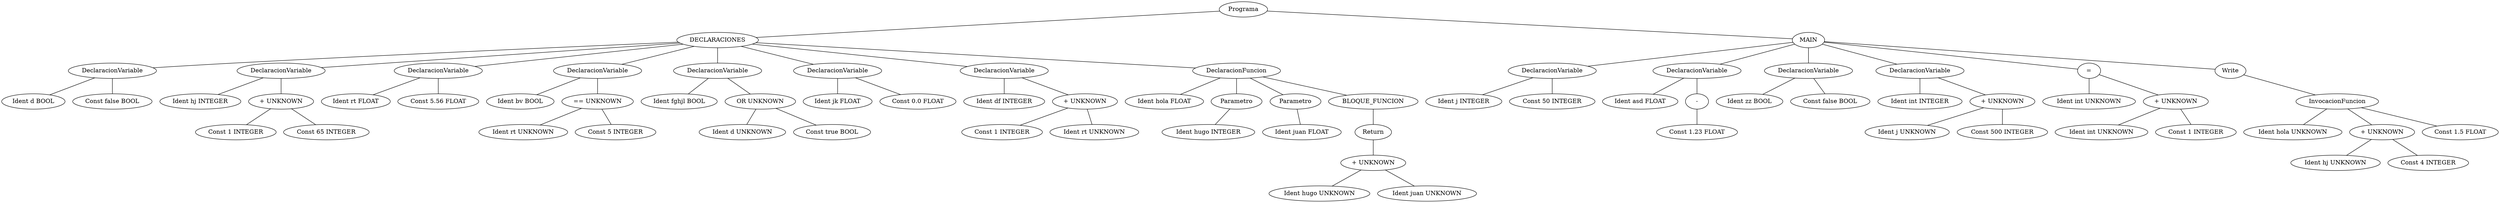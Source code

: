 graph G {1 [label="Programa"]
2 [label="DECLARACIONES"]
1 -- 2
3 [label="DeclaracionVariable"]
2 -- 3
4 [label="Ident d BOOL"]
3 -- 4
5 [label="Const false BOOL"]
3 -- 5
6 [label="DeclaracionVariable"]
2 -- 6
7 [label="Ident hj INTEGER"]
6 -- 7
8 [label="+ UNKNOWN"]
6 -- 8
9 [label="Const 1 INTEGER"]
8 -- 9
10 [label="Const 65 INTEGER"]
8 -- 10
11 [label="DeclaracionVariable"]
2 -- 11
12 [label="Ident rt FLOAT"]
11 -- 12
13 [label="Const 5.56 FLOAT"]
11 -- 13
14 [label="DeclaracionVariable"]
2 -- 14
15 [label="Ident bv BOOL"]
14 -- 15
16 [label="== UNKNOWN"]
14 -- 16
17 [label="Ident rt UNKNOWN"]
16 -- 17
18 [label="Const 5 INTEGER"]
16 -- 18
19 [label="DeclaracionVariable"]
2 -- 19
20 [label="Ident fghjl BOOL"]
19 -- 20
21 [label="OR UNKNOWN"]
19 -- 21
22 [label="Ident d UNKNOWN"]
21 -- 22
23 [label="Const true BOOL"]
21 -- 23
24 [label="DeclaracionVariable"]
2 -- 24
25 [label="Ident jk FLOAT"]
24 -- 25
26 [label="Const 0.0 FLOAT"]
24 -- 26
27 [label="DeclaracionVariable"]
2 -- 27
28 [label="Ident df INTEGER"]
27 -- 28
29 [label="+ UNKNOWN"]
27 -- 29
30 [label="Const 1 INTEGER"]
29 -- 30
31 [label="Ident rt UNKNOWN"]
29 -- 31
32 [label="DeclaracionFuncion"]
2 -- 32
33 [label="Ident hola FLOAT"]
32 -- 33
34 [label="Parametro"]
32 -- 34
35 [label="Ident hugo INTEGER"]
34 -- 35
36 [label="Parametro"]
32 -- 36
37 [label="Ident juan FLOAT"]
36 -- 37
38 [label="BLOQUE_FUNCION"]
32 -- 38
39 [label="Return"]
38 -- 39
40 [label="+ UNKNOWN"]
39 -- 40
41 [label="Ident hugo UNKNOWN"]
40 -- 41
42 [label="Ident juan UNKNOWN"]
40 -- 42
43 [label="MAIN"]
1 -- 43
44 [label="DeclaracionVariable"]
43 -- 44
45 [label="Ident j INTEGER"]
44 -- 45
46 [label="Const 50 INTEGER"]
44 -- 46
47 [label="DeclaracionVariable"]
43 -- 47
48 [label="Ident asd FLOAT"]
47 -- 48
49 [label="-"]
47 -- 49
50 [label="Const 1.23 FLOAT"]
49 -- 50
51 [label="DeclaracionVariable"]
43 -- 51
52 [label="Ident zz BOOL"]
51 -- 52
53 [label="Const false BOOL"]
51 -- 53
54 [label="DeclaracionVariable"]
43 -- 54
55 [label="Ident int INTEGER"]
54 -- 55
56 [label="+ UNKNOWN"]
54 -- 56
57 [label="Ident j UNKNOWN"]
56 -- 57
58 [label="Const 500 INTEGER"]
56 -- 58
59 [label="="]
43 -- 59
60 [label="Ident int UNKNOWN"]
59 -- 60
61 [label="+ UNKNOWN"]
59 -- 61
62 [label="Ident int UNKNOWN"]
61 -- 62
63 [label="Const 1 INTEGER"]
61 -- 63
64 [label="Write"]
43 -- 64
65 [label="InvocacionFuncion"]
64 -- 65
66 [label="Ident hola UNKNOWN"]
65 -- 66
67 [label="+ UNKNOWN"]
65 -- 67
68 [label="Ident hj UNKNOWN"]
67 -- 68
69 [label="Const 4 INTEGER"]
67 -- 69
70 [label="Const 1.5 FLOAT"]
65 -- 70
}
